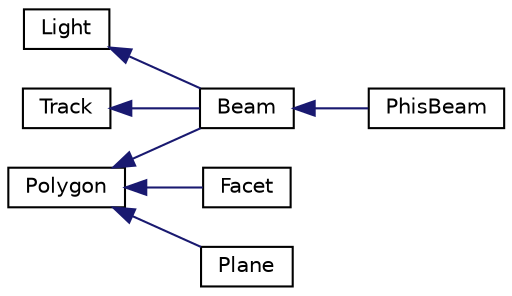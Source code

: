 digraph "Graphical Class Hierarchy"
{
  edge [fontname="Helvetica",fontsize="10",labelfontname="Helvetica",labelfontsize="10"];
  node [fontname="Helvetica",fontsize="10",shape=record];
  rankdir="LR";
  Node37 [label="Light",height=0.2,width=0.4,color="black", fillcolor="white", style="filled",URL="$class_light.html"];
  Node37 -> Node1 [dir="back",color="midnightblue",fontsize="10",style="solid",fontname="Helvetica"];
  Node1 [label="Beam",height=0.2,width=0.4,color="black", fillcolor="white", style="filled",URL="$class_beam.html",tooltip="A plane-parallel optical beam that is created by act of reflection / refraction when a light incident..."];
  Node1 -> Node2 [dir="back",color="midnightblue",fontsize="10",style="solid",fontname="Helvetica"];
  Node2 [label="PhisBeam",height=0.2,width=0.4,color="black", fillcolor="white", style="filled",URL="$class_phis_beam.html"];
  Node18 [label="Polygon",height=0.2,width=0.4,color="black", fillcolor="white", style="filled",URL="$class_polygon.html",tooltip="Polygon consisted of 3-coordinate vertices. "];
  Node18 -> Node1 [dir="back",color="midnightblue",fontsize="10",style="solid",fontname="Helvetica"];
  Node18 -> Node19 [dir="back",color="midnightblue",fontsize="10",style="solid",fontname="Helvetica"];
  Node19 [label="Facet",height=0.2,width=0.4,color="black", fillcolor="white", style="filled",URL="$class_facet.html"];
  Node18 -> Node20 [dir="back",color="midnightblue",fontsize="10",style="solid",fontname="Helvetica"];
  Node20 [label="Plane",height=0.2,width=0.4,color="black", fillcolor="white", style="filled",URL="$class_plane.html"];
  Node0 [label="Track",height=0.2,width=0.4,color="black", fillcolor="white", style="filled",URL="$class_track.html"];
  Node0 -> Node1 [dir="back",color="midnightblue",fontsize="10",style="solid",fontname="Helvetica"];
}
